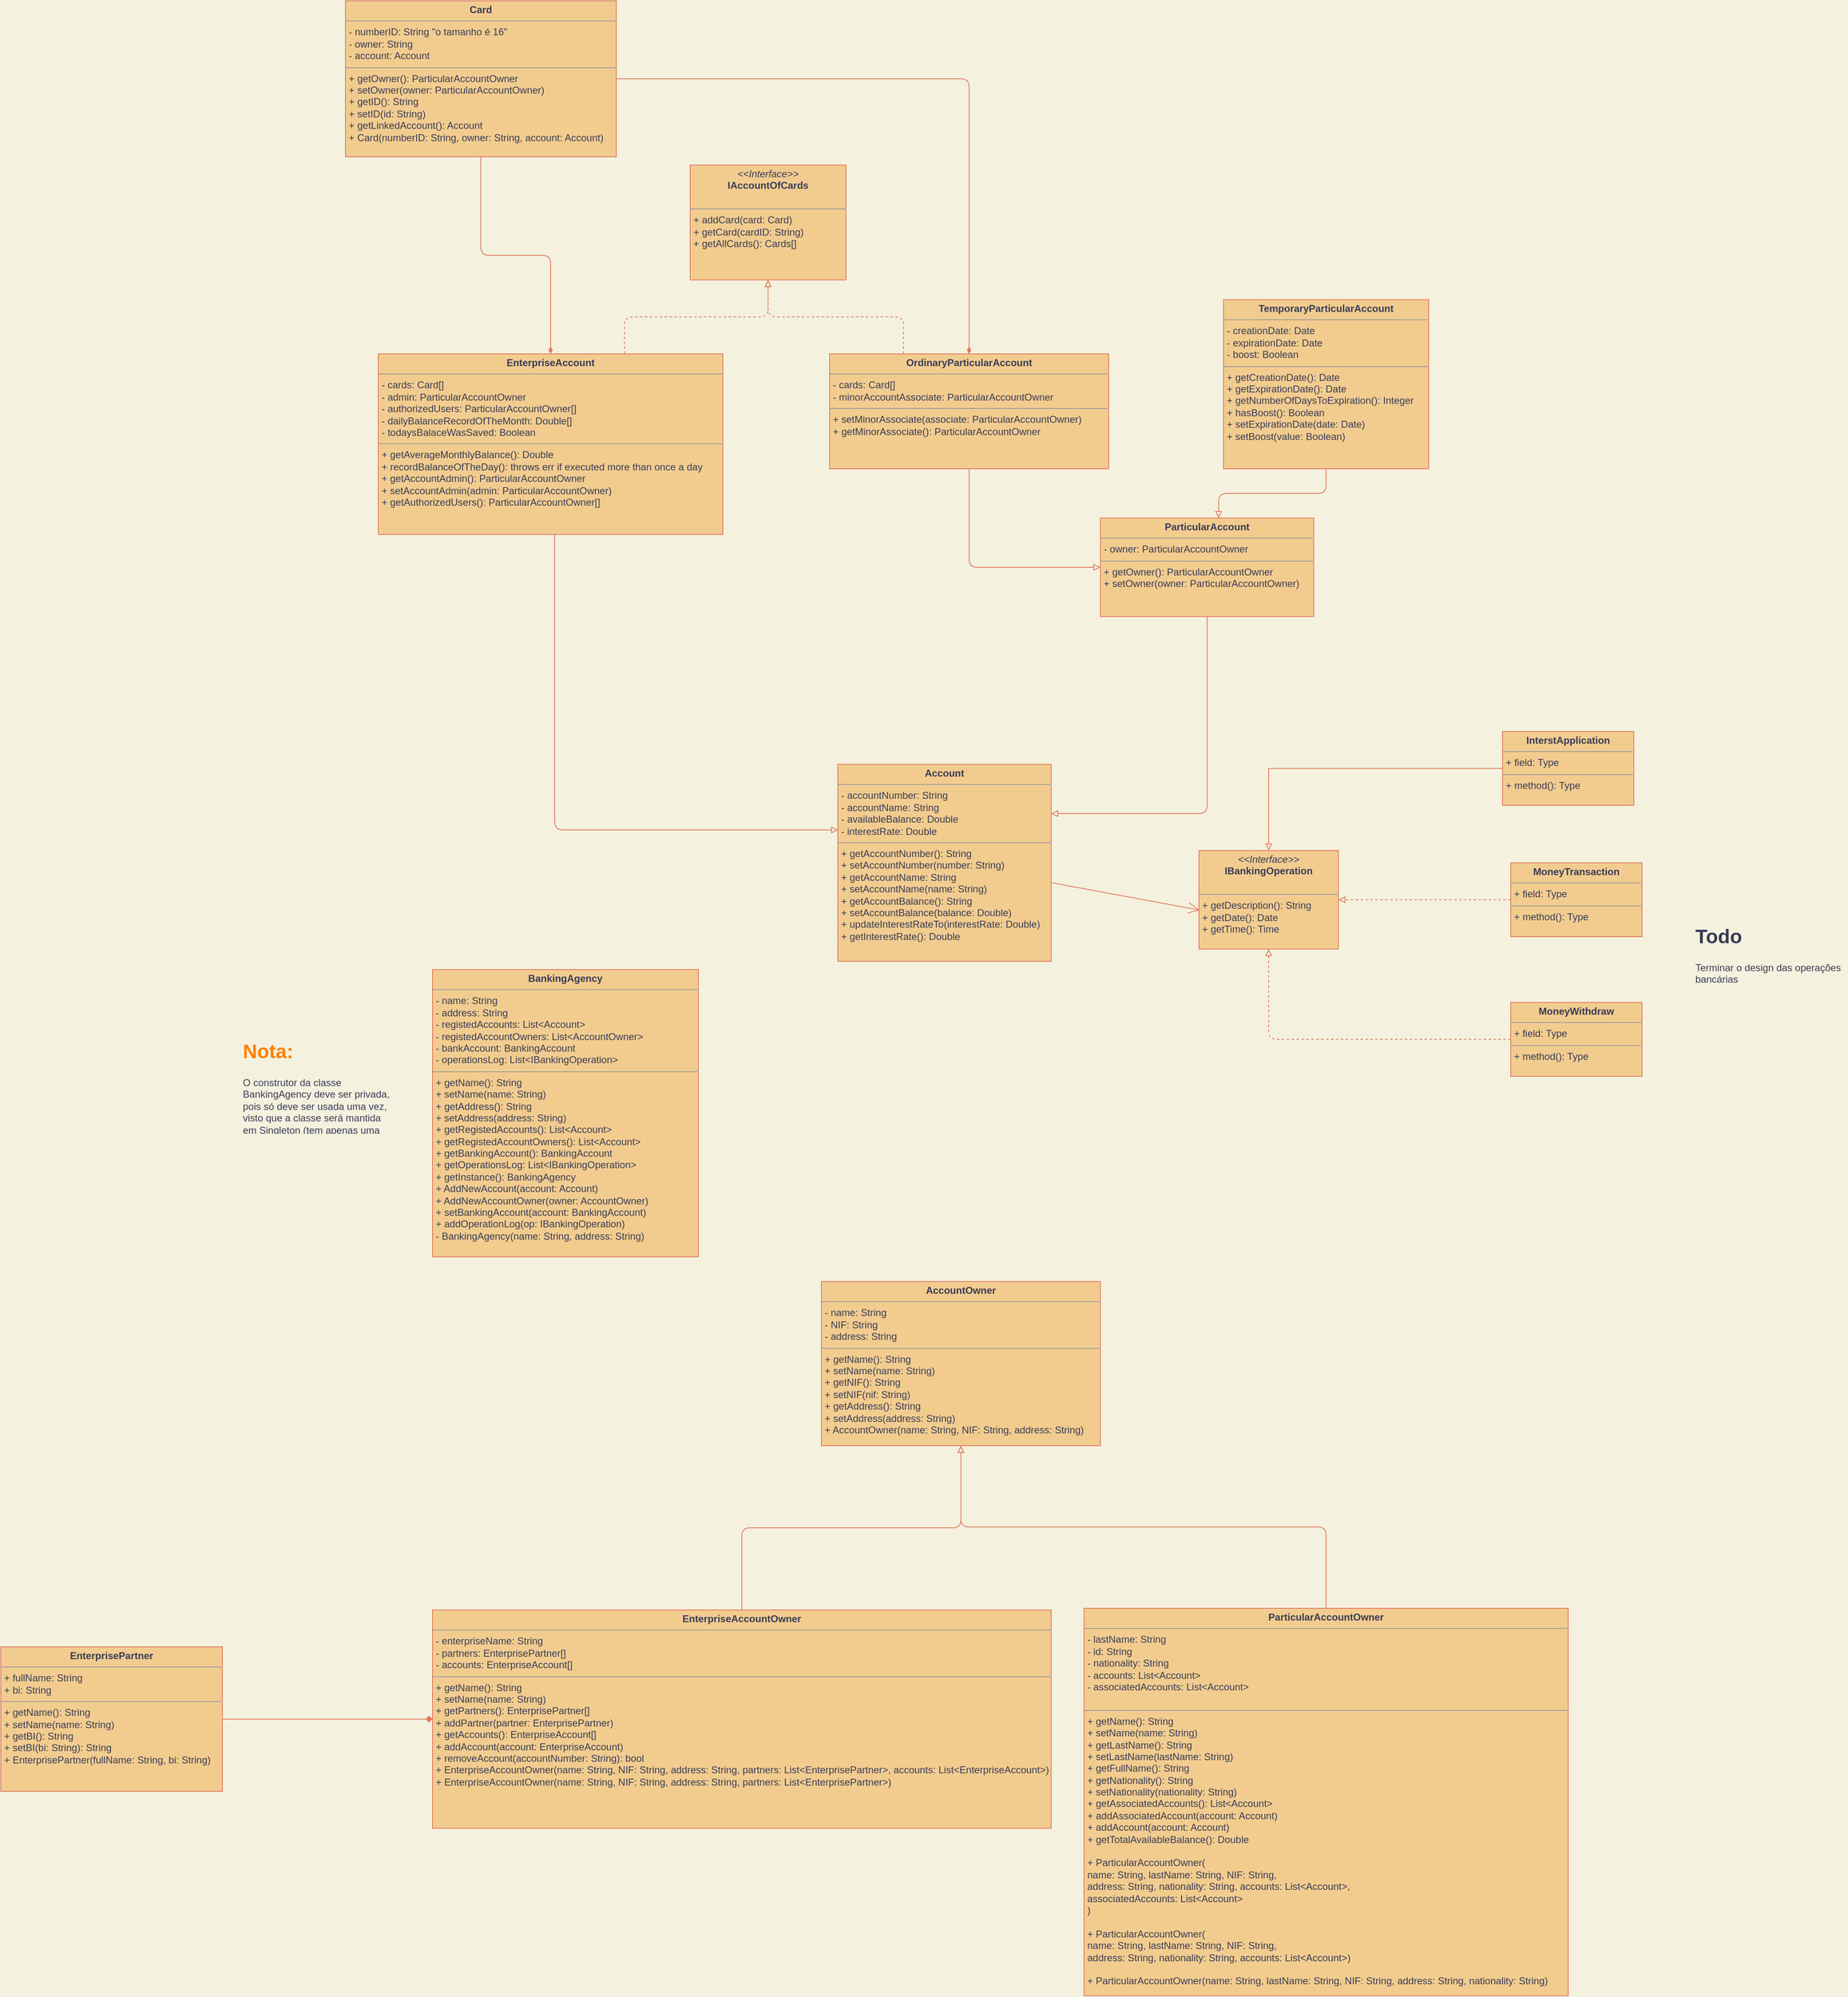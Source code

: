 <mxfile version="19.0.2" type="device" pages="2"><diagram id="ousxWg35AYfjlBtTbZrF" name="Diagrama de Classes"><mxGraphModel dx="5079" dy="4619" grid="1" gridSize="10" guides="1" tooltips="1" connect="1" arrows="1" fold="1" page="1" pageScale="1" pageWidth="1169" pageHeight="827" background="#F4F1DE" math="0" shadow="0"><root><mxCell id="0"/><mxCell id="1" parent="0"/><mxCell id="H2os6TV_ldwRoUmtqTk9-4" value="&lt;p style=&quot;margin:0px;margin-top:4px;text-align:center;&quot;&gt;&lt;i&gt;&amp;lt;&amp;lt;Interface&amp;gt;&amp;gt;&lt;/i&gt;&lt;br&gt;&lt;b&gt;IBankingOperation&lt;/b&gt;&lt;/p&gt;&lt;p style=&quot;margin:0px;margin-left:4px;&quot;&gt;&lt;br&gt;&lt;/p&gt;&lt;hr size=&quot;1&quot;&gt;&lt;p style=&quot;margin:0px;margin-left:4px;&quot;&gt;+ getDescription(): String&lt;/p&gt;&lt;p style=&quot;margin:0px;margin-left:4px;&quot;&gt;+ getDate(): Date&lt;/p&gt;&lt;p style=&quot;margin:0px;margin-left:4px;&quot;&gt;+ getTime(): Time&lt;/p&gt;" style="verticalAlign=top;align=left;overflow=fill;fontSize=12;fontFamily=Helvetica;html=1;rounded=0;sketch=0;fontColor=#393C56;strokeColor=#E07A5F;fillColor=#F2CC8F;" parent="1" vertex="1"><mxGeometry x="350" y="-465" width="170" height="120" as="geometry"/></mxCell><mxCell id="H2os6TV_ldwRoUmtqTk9-5" value="&lt;p style=&quot;margin:0px;margin-top:4px;text-align:center;&quot;&gt;&lt;b&gt;Account&lt;/b&gt;&lt;/p&gt;&lt;hr size=&quot;1&quot;&gt;&lt;p style=&quot;margin:0px;margin-left:4px;&quot;&gt;- accountNumber: String&lt;/p&gt;&lt;p style=&quot;margin:0px;margin-left:4px;&quot;&gt;- accountName: String&lt;/p&gt;&lt;p style=&quot;margin:0px;margin-left:4px;&quot;&gt;- availableBalance: Double&lt;/p&gt;&lt;p style=&quot;margin:0px;margin-left:4px;&quot;&gt;- interestRate: Double&lt;br&gt;&lt;/p&gt;&lt;hr size=&quot;1&quot;&gt;&lt;p style=&quot;margin:0px;margin-left:4px;&quot;&gt;+ getAccountNumber(): String&lt;/p&gt;&lt;p style=&quot;margin:0px;margin-left:4px;&quot;&gt;+ setAccountNumber(number: String)&lt;/p&gt;&lt;p style=&quot;margin:0px;margin-left:4px;&quot;&gt;+ getAccountName: String&lt;/p&gt;&lt;p style=&quot;margin:0px;margin-left:4px;&quot;&gt;+ setAccountName(name: String)&lt;/p&gt;&lt;p style=&quot;margin:0px;margin-left:4px;&quot;&gt;+ getAccountBalance(): String&lt;/p&gt;&lt;p style=&quot;margin:0px;margin-left:4px;&quot;&gt;+ setAccountBalance(balance: Double)&lt;/p&gt;&lt;p style=&quot;margin: 0px 0px 0px 4px;&quot;&gt;+ updateInterestRateTo(interestRate: Double)&lt;/p&gt;&lt;p style=&quot;margin: 0px 0px 0px 4px;&quot;&gt;+ getInterestRate(): Double&lt;/p&gt;" style="verticalAlign=top;align=left;overflow=fill;fontSize=12;fontFamily=Helvetica;html=1;rounded=0;sketch=0;fontColor=#393C56;strokeColor=#E07A5F;fillColor=#F2CC8F;" parent="1" vertex="1"><mxGeometry x="-90" y="-570" width="260" height="240" as="geometry"/></mxCell><mxCell id="-Gj3jbPGeO7V0CyU_rHm-5" style="edgeStyle=orthogonalEdgeStyle;curved=0;rounded=1;sketch=0;orthogonalLoop=1;jettySize=auto;html=1;entryX=1;entryY=0.25;entryDx=0;entryDy=0;fontColor=#393C56;endArrow=block;endFill=0;strokeColor=#E07A5F;fillColor=#F2CC8F;labelBackgroundColor=#F4F1DE;" parent="1" source="H2os6TV_ldwRoUmtqTk9-7" target="H2os6TV_ldwRoUmtqTk9-5" edge="1"><mxGeometry relative="1" as="geometry"><Array as="points"><mxPoint x="360" y="-510"/></Array></mxGeometry></mxCell><mxCell id="H2os6TV_ldwRoUmtqTk9-7" value="&lt;p style=&quot;margin:0px;margin-top:4px;text-align:center;&quot;&gt;&lt;b&gt;ParticularAccount&lt;/b&gt;&lt;/p&gt;&lt;hr size=&quot;1&quot;&gt;&lt;p style=&quot;margin:0px;margin-left:4px;&quot;&gt;- owner: ParticularAccountOwner&lt;/p&gt;&lt;hr size=&quot;1&quot;&gt;&lt;p style=&quot;margin:0px;margin-left:4px;&quot;&gt;+ getOwner(): ParticularAccountOwner&lt;/p&gt;&lt;p style=&quot;margin:0px;margin-left:4px;&quot;&gt;+ setOwner(owner: ParticularAccountOwner)&lt;/p&gt;" style="verticalAlign=top;align=left;overflow=fill;fontSize=12;fontFamily=Helvetica;html=1;rounded=0;sketch=0;fontColor=#393C56;strokeColor=#E07A5F;fillColor=#F2CC8F;" parent="1" vertex="1"><mxGeometry x="230" y="-870" width="260" height="120" as="geometry"/></mxCell><mxCell id="-Gj3jbPGeO7V0CyU_rHm-6" style="edgeStyle=orthogonalEdgeStyle;curved=0;rounded=1;sketch=0;orthogonalLoop=1;jettySize=auto;html=1;entryX=0;entryY=0.5;entryDx=0;entryDy=0;fontColor=#393C56;endArrow=block;endFill=0;strokeColor=#E07A5F;fillColor=#F2CC8F;labelBackgroundColor=#F4F1DE;" parent="1" source="H2os6TV_ldwRoUmtqTk9-10" target="H2os6TV_ldwRoUmtqTk9-7" edge="1"><mxGeometry relative="1" as="geometry"/></mxCell><mxCell id="-Gj3jbPGeO7V0CyU_rHm-12" style="edgeStyle=orthogonalEdgeStyle;curved=0;rounded=1;sketch=0;orthogonalLoop=1;jettySize=auto;html=1;dashed=1;fontColor=#393C56;endArrow=block;endFill=0;strokeColor=#E07A5F;fillColor=#F2CC8F;labelBackgroundColor=#F4F1DE;" parent="1" source="H2os6TV_ldwRoUmtqTk9-10" target="-Gj3jbPGeO7V0CyU_rHm-1" edge="1"><mxGeometry relative="1" as="geometry"><Array as="points"><mxPoint x="-10" y="-1115"/><mxPoint x="-175" y="-1115"/></Array></mxGeometry></mxCell><mxCell id="H2os6TV_ldwRoUmtqTk9-10" value="&lt;p style=&quot;margin:0px;margin-top:4px;text-align:center;&quot;&gt;&lt;b&gt;OrdinaryParticularAccount&lt;/b&gt;&lt;/p&gt;&lt;hr size=&quot;1&quot;&gt;&lt;p style=&quot;margin:0px;margin-left:4px;&quot;&gt;- cards: Card[]&lt;/p&gt;&lt;p style=&quot;margin:0px;margin-left:4px;&quot;&gt;- minorAccountAssociate: ParticularAccountOwner&lt;/p&gt;&lt;hr size=&quot;1&quot;&gt;&lt;p style=&quot;margin:0px;margin-left:4px;&quot;&gt;&lt;span style=&quot;background-color: initial;&quot;&gt;+ setMinorAssociate(associate: ParticularAccountOwner)&lt;/span&gt;&lt;/p&gt;&lt;p style=&quot;margin:0px;margin-left:4px;&quot;&gt;+ getMinorAssociate(): ParticularAccountOwner&lt;/p&gt;" style="verticalAlign=top;align=left;overflow=fill;fontSize=12;fontFamily=Helvetica;html=1;rounded=0;sketch=0;fontColor=#393C56;strokeColor=#E07A5F;fillColor=#F2CC8F;" parent="1" vertex="1"><mxGeometry x="-100" y="-1070" width="340" height="140" as="geometry"/></mxCell><mxCell id="-Gj3jbPGeO7V0CyU_rHm-7" style="edgeStyle=orthogonalEdgeStyle;curved=0;rounded=1;sketch=0;orthogonalLoop=1;jettySize=auto;html=1;entryX=0.554;entryY=0.001;entryDx=0;entryDy=0;entryPerimeter=0;fontColor=#393C56;endArrow=block;endFill=0;strokeColor=#E07A5F;fillColor=#F2CC8F;labelBackgroundColor=#F4F1DE;" parent="1" source="H2os6TV_ldwRoUmtqTk9-11" target="H2os6TV_ldwRoUmtqTk9-7" edge="1"><mxGeometry relative="1" as="geometry"/></mxCell><mxCell id="H2os6TV_ldwRoUmtqTk9-11" value="&lt;p style=&quot;margin:0px;margin-top:4px;text-align:center;&quot;&gt;&lt;b&gt;TemporaryParticularAccount&lt;/b&gt;&lt;/p&gt;&lt;hr size=&quot;1&quot;&gt;&lt;p style=&quot;margin:0px;margin-left:4px;&quot;&gt;- creationDate: Date&lt;/p&gt;&lt;p style=&quot;margin:0px;margin-left:4px;&quot;&gt;- expirationDate: Date&lt;/p&gt;&lt;p style=&quot;margin:0px;margin-left:4px;&quot;&gt;- boost: Boolean&lt;/p&gt;&lt;hr size=&quot;1&quot;&gt;&lt;p style=&quot;margin:0px;margin-left:4px;&quot;&gt;+ getCreationDate(): Date&lt;/p&gt;&lt;p style=&quot;margin:0px;margin-left:4px;&quot;&gt;+ getExpirationDate(): Date&lt;/p&gt;&lt;p style=&quot;margin:0px;margin-left:4px;&quot;&gt;+ getNumberOfDaysToExpiration(): Integer&lt;/p&gt;&lt;p style=&quot;margin:0px;margin-left:4px;&quot;&gt;+ hasBoost(): Boolean&lt;/p&gt;&lt;p style=&quot;margin:0px;margin-left:4px;&quot;&gt;+ setExpirationDate(date: Date)&lt;/p&gt;&lt;p style=&quot;margin:0px;margin-left:4px;&quot;&gt;+ setBoost(value: Boolean)&lt;/p&gt;" style="verticalAlign=top;align=left;overflow=fill;fontSize=12;fontFamily=Helvetica;html=1;rounded=0;sketch=0;fontColor=#393C56;strokeColor=#E07A5F;fillColor=#F2CC8F;" parent="1" vertex="1"><mxGeometry x="380" y="-1136" width="250" height="206" as="geometry"/></mxCell><mxCell id="-Gj3jbPGeO7V0CyU_rHm-4" style="edgeStyle=orthogonalEdgeStyle;curved=0;rounded=1;sketch=0;orthogonalLoop=1;jettySize=auto;html=1;entryX=0.002;entryY=0.333;entryDx=0;entryDy=0;entryPerimeter=0;fontColor=#393C56;endArrow=block;endFill=0;strokeColor=#E07A5F;fillColor=#F2CC8F;labelBackgroundColor=#F4F1DE;" parent="1" source="H2os6TV_ldwRoUmtqTk9-13" target="H2os6TV_ldwRoUmtqTk9-5" edge="1"><mxGeometry relative="1" as="geometry"><Array as="points"><mxPoint x="-435" y="-490"/></Array></mxGeometry></mxCell><mxCell id="-Gj3jbPGeO7V0CyU_rHm-11" style="edgeStyle=orthogonalEdgeStyle;curved=0;rounded=1;sketch=0;orthogonalLoop=1;jettySize=auto;html=1;fontColor=#393C56;endArrow=block;endFill=0;strokeColor=#E07A5F;fillColor=#F2CC8F;dashed=1;labelBackgroundColor=#F4F1DE;" parent="1" source="H2os6TV_ldwRoUmtqTk9-13" target="-Gj3jbPGeO7V0CyU_rHm-1" edge="1"><mxGeometry relative="1" as="geometry"><Array as="points"><mxPoint x="-350" y="-1115"/><mxPoint x="-175" y="-1115"/></Array></mxGeometry></mxCell><mxCell id="H2os6TV_ldwRoUmtqTk9-13" value="&lt;p style=&quot;margin:0px;margin-top:4px;text-align:center;&quot;&gt;&lt;b&gt;EnterpriseAccount&lt;/b&gt;&lt;/p&gt;&lt;hr size=&quot;1&quot;&gt;&lt;p style=&quot;margin:0px;margin-left:4px;&quot;&gt;- cards: Card[]&lt;/p&gt;&lt;p style=&quot;margin:0px;margin-left:4px;&quot;&gt;- admin: ParticularAccountOwner&lt;/p&gt;&lt;p style=&quot;margin:0px;margin-left:4px;&quot;&gt;&lt;span style=&quot;background-color: initial;&quot;&gt;- authorizedUsers: ParticularAccountOwner[]&lt;/span&gt;&lt;br&gt;&lt;/p&gt;&lt;p style=&quot;margin:0px;margin-left:4px;&quot;&gt;- dailyBalanceRecordOfTheMonth: Double[]&lt;/p&gt;&lt;p style=&quot;margin:0px;margin-left:4px;&quot;&gt;- todaysBalaceWasSaved: Boolean&lt;/p&gt;&lt;hr size=&quot;1&quot;&gt;&lt;p style=&quot;margin:0px;margin-left:4px;&quot;&gt;+ getAverageMonthlyBalance(): Double&lt;/p&gt;&lt;p style=&quot;margin:0px;margin-left:4px;&quot;&gt;+ recordBalanceOfTheDay(): throws err if executed more than once a day&lt;/p&gt;&lt;p style=&quot;margin:0px;margin-left:4px;&quot;&gt;&lt;span style=&quot;background-color: initial;&quot;&gt;+ getAccountAdmin(): ParticularAccountOwner&lt;/span&gt;&lt;br&gt;&lt;/p&gt;&lt;p style=&quot;margin:0px;margin-left:4px;&quot;&gt;+ setAccountAdmin(admin: ParticularAccountOwner)&lt;/p&gt;&lt;p style=&quot;margin:0px;margin-left:4px;&quot;&gt;+ getAuthorizedUsers(): ParticularAccountOwner[]&lt;/p&gt;" style="verticalAlign=top;align=left;overflow=fill;fontSize=12;fontFamily=Helvetica;html=1;rounded=0;sketch=0;fontColor=#393C56;strokeColor=#E07A5F;fillColor=#F2CC8F;" parent="1" vertex="1"><mxGeometry x="-650" y="-1070" width="420" height="220" as="geometry"/></mxCell><mxCell id="-Gj3jbPGeO7V0CyU_rHm-1" value="&lt;p style=&quot;margin:0px;margin-top:4px;text-align:center;&quot;&gt;&lt;i&gt;&amp;lt;&amp;lt;Interface&amp;gt;&amp;gt;&lt;/i&gt;&lt;br&gt;&lt;b&gt;IAccountOfCards&lt;/b&gt;&lt;/p&gt;&lt;p style=&quot;margin:0px;margin-left:4px;&quot;&gt;&lt;br&gt;&lt;/p&gt;&lt;hr size=&quot;1&quot;&gt;&lt;p style=&quot;margin:0px;margin-left:4px;&quot;&gt;+ addCard(card: Card)&lt;/p&gt;&lt;p style=&quot;margin:0px;margin-left:4px;&quot;&gt;+ getCard(cardID: String)&lt;/p&gt;&lt;p style=&quot;margin:0px;margin-left:4px;&quot;&gt;+ getAllCards(): Cards[]&lt;/p&gt;" style="verticalAlign=top;align=left;overflow=fill;fontSize=12;fontFamily=Helvetica;html=1;rounded=0;sketch=0;fontColor=#393C56;strokeColor=#E07A5F;fillColor=#F2CC8F;" parent="1" vertex="1"><mxGeometry x="-270" y="-1300" width="190" height="140" as="geometry"/></mxCell><mxCell id="-Gj3jbPGeO7V0CyU_rHm-9" style="edgeStyle=orthogonalEdgeStyle;curved=0;rounded=1;sketch=0;orthogonalLoop=1;jettySize=auto;html=1;fontColor=#393C56;endArrow=diamondThin;endFill=1;strokeColor=#E07A5F;fillColor=#F2CC8F;labelBackgroundColor=#F4F1DE;" parent="1" source="-Gj3jbPGeO7V0CyU_rHm-2" target="H2os6TV_ldwRoUmtqTk9-13" edge="1"><mxGeometry relative="1" as="geometry"/></mxCell><mxCell id="-Gj3jbPGeO7V0CyU_rHm-10" style="edgeStyle=orthogonalEdgeStyle;curved=0;rounded=1;sketch=0;orthogonalLoop=1;jettySize=auto;html=1;entryX=0.5;entryY=0;entryDx=0;entryDy=0;fontColor=#393C56;endArrow=diamondThin;endFill=1;strokeColor=#E07A5F;fillColor=#F2CC8F;labelBackgroundColor=#F4F1DE;" parent="1" source="-Gj3jbPGeO7V0CyU_rHm-2" target="H2os6TV_ldwRoUmtqTk9-10" edge="1"><mxGeometry relative="1" as="geometry"/></mxCell><mxCell id="-Gj3jbPGeO7V0CyU_rHm-2" value="&lt;p style=&quot;margin:0px;margin-top:4px;text-align:center;&quot;&gt;&lt;b&gt;Card&lt;/b&gt;&lt;/p&gt;&lt;hr size=&quot;1&quot;&gt;&lt;p style=&quot;margin:0px;margin-left:4px;&quot;&gt;- numberID: String &quot;o tamanho é 16&quot;&lt;/p&gt;&lt;p style=&quot;margin:0px;margin-left:4px;&quot;&gt;- owner: String&lt;/p&gt;&lt;p style=&quot;margin:0px;margin-left:4px;&quot;&gt;- account: Account&lt;/p&gt;&lt;hr size=&quot;1&quot;&gt;&lt;p style=&quot;margin:0px;margin-left:4px;&quot;&gt;+ getOwner(): ParticularAccountOwner&lt;/p&gt;&lt;p style=&quot;margin:0px;margin-left:4px;&quot;&gt;+ setOwner(owner: ParticularAccountOwner)&lt;/p&gt;&lt;p style=&quot;margin:0px;margin-left:4px;&quot;&gt;+ getID(): String&lt;/p&gt;&lt;p style=&quot;margin:0px;margin-left:4px;&quot;&gt;+ setID(id: String)&lt;/p&gt;&lt;p style=&quot;margin:0px;margin-left:4px;&quot;&gt;+ getLinkedAccount(): Account&lt;/p&gt;&lt;p style=&quot;margin:0px;margin-left:4px;&quot;&gt;+ Card(numberID: String, owner: String, account: Account)&lt;/p&gt;" style="verticalAlign=top;align=left;overflow=fill;fontSize=12;fontFamily=Helvetica;html=1;rounded=0;sketch=0;fontColor=#393C56;strokeColor=#E07A5F;fillColor=#F2CC8F;" parent="1" vertex="1"><mxGeometry x="-690" y="-1500" width="330" height="190" as="geometry"/></mxCell><mxCell id="-Gj3jbPGeO7V0CyU_rHm-8" value="" style="endArrow=open;endFill=1;endSize=12;html=1;rounded=1;sketch=0;fontColor=#393C56;strokeColor=#E07A5F;fillColor=#F2CC8F;curved=0;entryX=0.006;entryY=0.605;entryDx=0;entryDy=0;entryPerimeter=0;labelBackgroundColor=#F4F1DE;" parent="1" source="H2os6TV_ldwRoUmtqTk9-5" target="H2os6TV_ldwRoUmtqTk9-4" edge="1"><mxGeometry width="160" relative="1" as="geometry"><mxPoint x="-140" y="-550" as="sourcePoint"/><mxPoint x="20" y="-550" as="targetPoint"/></mxGeometry></mxCell><mxCell id="-Gj3jbPGeO7V0CyU_rHm-13" value="&lt;p style=&quot;margin:0px;margin-top:4px;text-align:center;&quot;&gt;&lt;b&gt;AccountOwner&lt;/b&gt;&lt;/p&gt;&lt;hr size=&quot;1&quot;&gt;&lt;p style=&quot;margin:0px;margin-left:4px;&quot;&gt;- name: String&lt;/p&gt;&lt;p style=&quot;margin:0px;margin-left:4px;&quot;&gt;- NIF: String&lt;/p&gt;&lt;p style=&quot;margin:0px;margin-left:4px;&quot;&gt;- address: String&lt;/p&gt;&lt;hr size=&quot;1&quot;&gt;&lt;p style=&quot;margin:0px;margin-left:4px;&quot;&gt;+ getName(): String&lt;/p&gt;&lt;p style=&quot;margin:0px;margin-left:4px;&quot;&gt;+ setName(name: String)&lt;/p&gt;&lt;p style=&quot;margin:0px;margin-left:4px;&quot;&gt;+ getNIF(): String&lt;/p&gt;&lt;p style=&quot;margin:0px;margin-left:4px;&quot;&gt;+ setNIF(nif: String)&lt;/p&gt;&lt;p style=&quot;margin:0px;margin-left:4px;&quot;&gt;+ getAddress(): String&lt;/p&gt;&lt;p style=&quot;margin:0px;margin-left:4px;&quot;&gt;+ setAddress(address: String)&lt;/p&gt;&lt;p style=&quot;margin:0px;margin-left:4px;&quot;&gt;+ AccountOwner(name: String, NIF: String, address: String)&lt;/p&gt;" style="verticalAlign=top;align=left;overflow=fill;fontSize=12;fontFamily=Helvetica;html=1;rounded=0;sketch=0;fontColor=#393C56;strokeColor=#E07A5F;fillColor=#F2CC8F;" parent="1" vertex="1"><mxGeometry x="-110" y="60" width="340" height="200" as="geometry"/></mxCell><mxCell id="-Gj3jbPGeO7V0CyU_rHm-21" style="edgeStyle=orthogonalEdgeStyle;curved=0;rounded=1;sketch=0;orthogonalLoop=1;jettySize=auto;html=1;fontColor=#393C56;endArrow=block;endFill=0;strokeColor=#E07A5F;fillColor=#F2CC8F;labelBackgroundColor=#F4F1DE;" parent="1" source="-Gj3jbPGeO7V0CyU_rHm-16" target="-Gj3jbPGeO7V0CyU_rHm-13" edge="1"><mxGeometry relative="1" as="geometry"/></mxCell><mxCell id="-Gj3jbPGeO7V0CyU_rHm-16" value="&lt;p style=&quot;margin:0px;margin-top:4px;text-align:center;&quot;&gt;&lt;b&gt;ParticularAccountOwner&lt;/b&gt;&lt;/p&gt;&lt;hr size=&quot;1&quot;&gt;&lt;p style=&quot;margin:0px;margin-left:4px;&quot;&gt;&lt;span style=&quot;background-color: initial;&quot;&gt;- lastName: String&lt;/span&gt;&lt;/p&gt;&lt;p style=&quot;margin:0px;margin-left:4px;&quot;&gt;- id: String&lt;/p&gt;&lt;p style=&quot;margin:0px;margin-left:4px;&quot;&gt;- nationality: String&lt;/p&gt;&lt;p style=&quot;margin:0px;margin-left:4px;&quot;&gt;- accounts: List&amp;lt;Account&amp;gt;&lt;/p&gt;&lt;p style=&quot;margin:0px;margin-left:4px;&quot;&gt;&lt;span style=&quot;background-color: initial;&quot;&gt;- associatedAccounts: List&amp;lt;Account&amp;gt;&lt;/span&gt;&lt;/p&gt;&lt;br&gt;&lt;hr size=&quot;1&quot;&gt;&lt;p style=&quot;margin:0px;margin-left:4px;&quot;&gt;+ getName(): String&lt;/p&gt;&lt;p style=&quot;margin:0px;margin-left:4px;&quot;&gt;+ setName(name: String)&lt;/p&gt;&lt;p style=&quot;margin:0px;margin-left:4px;&quot;&gt;+ getLastName(): String&lt;/p&gt;&lt;p style=&quot;margin:0px;margin-left:4px;&quot;&gt;+ setLastName(lastName: String)&lt;/p&gt;&lt;p style=&quot;margin:0px;margin-left:4px;&quot;&gt;+ getFullName(): String&lt;/p&gt;&lt;p style=&quot;margin:0px;margin-left:4px;&quot;&gt;+ getNationality(): String&lt;/p&gt;&lt;p style=&quot;margin:0px;margin-left:4px;&quot;&gt;+ setNationality(nationality: String)&lt;/p&gt;&lt;p style=&quot;margin:0px;margin-left:4px;&quot;&gt;+ getAssociatedAccounts(): List&amp;lt;Account&amp;gt;&lt;/p&gt;&lt;p style=&quot;margin:0px;margin-left:4px;&quot;&gt;+ addAssociatedAccount(account: Account)&lt;/p&gt;&lt;p style=&quot;margin:0px;margin-left:4px;&quot;&gt;+ addAccount(account: Account)&lt;/p&gt;&lt;p style=&quot;margin:0px;margin-left:4px;&quot;&gt;+ getTotalAvailableBalance(): Double&lt;/p&gt;&lt;p style=&quot;margin:0px;margin-left:4px;&quot;&gt;&lt;br&gt;&lt;/p&gt;&lt;p style=&quot;margin:0px;margin-left:4px;&quot;&gt;+ ParticularAccountOwner(&lt;/p&gt;&lt;p style=&quot;margin:0px;margin-left:4px;&quot;&gt;&lt;span style=&quot;&quot;&gt;&#9;&lt;/span&gt;name: String, lastName: String, NIF: String,&lt;/p&gt;&lt;p style=&quot;margin:0px;margin-left:4px;&quot;&gt;&lt;span style=&quot;&quot;&gt;&#9;&lt;/span&gt;address: String, nationality: String, accounts: List&amp;lt;Account&amp;gt;,&lt;/p&gt;&lt;p style=&quot;margin:0px;margin-left:4px;&quot;&gt;&lt;span style=&quot;&quot;&gt;&#9;&lt;/span&gt;associatedAccounts: List&amp;lt;Account&amp;gt;&lt;/p&gt;&lt;p style=&quot;margin:0px;margin-left:4px;&quot;&gt;)&lt;/p&gt;&lt;p style=&quot;margin:0px;margin-left:4px;&quot;&gt;&lt;br&gt;&lt;/p&gt;&lt;p style=&quot;margin:0px;margin-left:4px;&quot;&gt;+ ParticularAccountOwner(&lt;/p&gt;&lt;p style=&quot;margin:0px;margin-left:4px;&quot;&gt;&lt;span style=&quot;&quot;&gt;&#9;&lt;/span&gt;name: String, lastName: String, NIF: String,&amp;nbsp;&lt;/p&gt;&lt;p style=&quot;margin:0px;margin-left:4px;&quot;&gt;&lt;span style=&quot;&quot;&gt;&#9;&lt;/span&gt;address: String, nationality: String, accounts: List&amp;lt;Account&amp;gt;)&lt;/p&gt;&lt;p style=&quot;margin:0px;margin-left:4px;&quot;&gt;&lt;br&gt;&lt;/p&gt;&lt;p style=&quot;margin:0px;margin-left:4px;&quot;&gt;+ ParticularAccountOwner(&lt;span style=&quot;background-color: initial;&quot;&gt;name: String, lastName: String, NIF: String,&amp;nbsp;&lt;/span&gt;&lt;span style=&quot;background-color: initial;&quot;&gt;address: String, nationality: String)&lt;/span&gt;&lt;/p&gt;" style="verticalAlign=top;align=left;overflow=fill;fontSize=12;fontFamily=Helvetica;html=1;rounded=0;sketch=0;fontColor=#393C56;strokeColor=#E07A5F;fillColor=#F2CC8F;" parent="1" vertex="1"><mxGeometry x="210" y="458" width="590" height="472" as="geometry"/></mxCell><mxCell id="-Gj3jbPGeO7V0CyU_rHm-20" style="edgeStyle=orthogonalEdgeStyle;curved=0;rounded=1;sketch=0;orthogonalLoop=1;jettySize=auto;html=1;fontColor=#393C56;endArrow=block;endFill=0;strokeColor=#E07A5F;fillColor=#F2CC8F;labelBackgroundColor=#F4F1DE;" parent="1" source="-Gj3jbPGeO7V0CyU_rHm-17" target="-Gj3jbPGeO7V0CyU_rHm-13" edge="1"><mxGeometry relative="1" as="geometry"/></mxCell><mxCell id="-Gj3jbPGeO7V0CyU_rHm-17" value="&lt;p style=&quot;margin:0px;margin-top:4px;text-align:center;&quot;&gt;&lt;b&gt;EnterpriseAccountOwner&lt;/b&gt;&lt;/p&gt;&lt;hr size=&quot;1&quot;&gt;&lt;p style=&quot;margin:0px;margin-left:4px;&quot;&gt;- enterpriseName: String&lt;/p&gt;&lt;p style=&quot;margin:0px;margin-left:4px;&quot;&gt;- partners: EnterprisePartner[]&lt;/p&gt;&lt;p style=&quot;margin:0px;margin-left:4px;&quot;&gt;- accounts: EnterpriseAccount[]&lt;/p&gt;&lt;hr size=&quot;1&quot;&gt;&lt;p style=&quot;margin:0px;margin-left:4px;&quot;&gt;+ getName(): String&lt;/p&gt;&lt;p style=&quot;margin:0px;margin-left:4px;&quot;&gt;+ setName(name: String)&lt;/p&gt;&lt;p style=&quot;margin:0px;margin-left:4px;&quot;&gt;+ getPartners(): EnterprisePartner[]&lt;/p&gt;&lt;p style=&quot;margin:0px;margin-left:4px;&quot;&gt;+ addPartner(partner: EnterprisePartner)&lt;/p&gt;&lt;p style=&quot;margin:0px;margin-left:4px;&quot;&gt;+ getAccounts(): EnterpriseAccount[]&lt;/p&gt;&lt;p style=&quot;margin:0px;margin-left:4px;&quot;&gt;+ addAccount(account: EnterpriseAccount)&lt;/p&gt;&lt;p style=&quot;margin:0px;margin-left:4px;&quot;&gt;+ removeAccount(accountNumber: String): bool&lt;/p&gt;&lt;p style=&quot;margin:0px;margin-left:4px;&quot;&gt;+ EnterpriseAccountOwner(name: String, NIF: String, address: String, partners: List&amp;lt;EnterprisePartner&amp;gt;, accounts: List&amp;lt;EnterpriseAccount&amp;gt;)&lt;/p&gt;&lt;p style=&quot;margin:0px;margin-left:4px;&quot;&gt;+ EnterpriseAccountOwner(name: String, NIF: String, address: String, partners: List&amp;lt;EnterprisePartner&amp;gt;)&lt;/p&gt;" style="verticalAlign=top;align=left;overflow=fill;fontSize=12;fontFamily=Helvetica;html=1;rounded=0;sketch=0;fontColor=#393C56;strokeColor=#E07A5F;fillColor=#F2CC8F;" parent="1" vertex="1"><mxGeometry x="-584" y="460" width="754" height="266" as="geometry"/></mxCell><mxCell id="-Gj3jbPGeO7V0CyU_rHm-23" style="edgeStyle=orthogonalEdgeStyle;curved=0;rounded=1;sketch=0;orthogonalLoop=1;jettySize=auto;html=1;fontColor=#393C56;endArrow=diamond;endFill=1;strokeColor=#E07A5F;fillColor=#F2CC8F;labelBackgroundColor=#F4F1DE;" parent="1" source="-Gj3jbPGeO7V0CyU_rHm-18" target="-Gj3jbPGeO7V0CyU_rHm-17" edge="1"><mxGeometry relative="1" as="geometry"/></mxCell><mxCell id="-Gj3jbPGeO7V0CyU_rHm-18" value="&lt;p style=&quot;margin:0px;margin-top:4px;text-align:center;&quot;&gt;&lt;b&gt;EnterprisePartner&lt;/b&gt;&lt;/p&gt;&lt;hr size=&quot;1&quot;&gt;&lt;p style=&quot;margin:0px;margin-left:4px;&quot;&gt;+ fullName: String&lt;/p&gt;&lt;p style=&quot;margin:0px;margin-left:4px;&quot;&gt;+ bi: String&lt;br&gt;&lt;/p&gt;&lt;hr size=&quot;1&quot;&gt;&lt;p style=&quot;margin:0px;margin-left:4px;&quot;&gt;+ getName(): String&lt;/p&gt;&lt;p style=&quot;margin:0px;margin-left:4px;&quot;&gt;+ setName(name: String)&lt;/p&gt;&lt;p style=&quot;margin:0px;margin-left:4px;&quot;&gt;+ getBI(): String&lt;/p&gt;&lt;p style=&quot;margin:0px;margin-left:4px;&quot;&gt;+ setBI(bi: String): String&lt;/p&gt;&lt;p style=&quot;margin:0px;margin-left:4px;&quot;&gt;+ EnterprisePartner(fullName: String, bi: String)&lt;/p&gt;&lt;p style=&quot;margin:0px;margin-left:4px;&quot;&gt;&lt;br&gt;&lt;/p&gt;" style="verticalAlign=top;align=left;overflow=fill;fontSize=12;fontFamily=Helvetica;html=1;rounded=0;sketch=0;fontColor=#393C56;strokeColor=#E07A5F;fillColor=#F2CC8F;" parent="1" vertex="1"><mxGeometry x="-1110" y="505" width="270" height="176" as="geometry"/></mxCell><mxCell id="j645YOY_DeDUUwWAoGwS-2" style="edgeStyle=orthogonalEdgeStyle;rounded=0;orthogonalLoop=1;jettySize=auto;html=1;fontColor=#393C56;endArrow=block;endFill=0;fillColor=#F2CC8F;strokeColor=#E07A5F;labelBackgroundColor=#F4F1DE;" edge="1" parent="1" source="-Gj3jbPGeO7V0CyU_rHm-24" target="H2os6TV_ldwRoUmtqTk9-4"><mxGeometry relative="1" as="geometry"><Array as="points"><mxPoint x="435" y="-565"/></Array></mxGeometry></mxCell><mxCell id="-Gj3jbPGeO7V0CyU_rHm-24" value="&lt;p style=&quot;margin:0px;margin-top:4px;text-align:center;&quot;&gt;&lt;b&gt;InterstApplication&lt;/b&gt;&lt;/p&gt;&lt;hr size=&quot;1&quot;&gt;&lt;p style=&quot;margin:0px;margin-left:4px;&quot;&gt;+ field: Type&lt;/p&gt;&lt;hr size=&quot;1&quot;&gt;&lt;p style=&quot;margin:0px;margin-left:4px;&quot;&gt;+ method(): Type&lt;/p&gt;" style="verticalAlign=top;align=left;overflow=fill;fontSize=12;fontFamily=Helvetica;html=1;rounded=0;sketch=0;fontColor=#393C56;strokeColor=#E07A5F;fillColor=#F2CC8F;" parent="1" vertex="1"><mxGeometry x="720" y="-610" width="160" height="90" as="geometry"/></mxCell><mxCell id="j645YOY_DeDUUwWAoGwS-4" style="edgeStyle=orthogonalEdgeStyle;curved=0;rounded=1;sketch=0;orthogonalLoop=1;jettySize=auto;html=1;fontColor=#393C56;strokeColor=#E07A5F;fillColor=#F2CC8F;dashed=1;endArrow=block;endFill=0;" edge="1" parent="1" source="BHWuH3ZY-TkVMsLBX1ob-1" target="H2os6TV_ldwRoUmtqTk9-4"><mxGeometry relative="1" as="geometry"/></mxCell><mxCell id="BHWuH3ZY-TkVMsLBX1ob-1" value="&lt;p style=&quot;margin:0px;margin-top:4px;text-align:center;&quot;&gt;&lt;b&gt;MoneyTransaction&lt;/b&gt;&lt;/p&gt;&lt;hr size=&quot;1&quot;&gt;&lt;p style=&quot;margin:0px;margin-left:4px;&quot;&gt;+ field: Type&lt;/p&gt;&lt;hr size=&quot;1&quot;&gt;&lt;p style=&quot;margin:0px;margin-left:4px;&quot;&gt;+ method(): Type&lt;/p&gt;" style="verticalAlign=top;align=left;overflow=fill;fontSize=12;fontFamily=Helvetica;html=1;rounded=0;sketch=0;fontColor=#393C56;strokeColor=#E07A5F;fillColor=#F2CC8F;" parent="1" vertex="1"><mxGeometry x="730" y="-450" width="160" height="90" as="geometry"/></mxCell><mxCell id="j645YOY_DeDUUwWAoGwS-5" style="edgeStyle=orthogonalEdgeStyle;curved=0;rounded=1;sketch=0;orthogonalLoop=1;jettySize=auto;html=1;dashed=1;fontColor=#393C56;endArrow=block;endFill=0;strokeColor=#E07A5F;fillColor=#F2CC8F;" edge="1" parent="1" source="BHWuH3ZY-TkVMsLBX1ob-2" target="H2os6TV_ldwRoUmtqTk9-4"><mxGeometry relative="1" as="geometry"/></mxCell><mxCell id="BHWuH3ZY-TkVMsLBX1ob-2" value="&lt;p style=&quot;margin:0px;margin-top:4px;text-align:center;&quot;&gt;&lt;b&gt;MoneyWithdraw&lt;/b&gt;&lt;/p&gt;&lt;hr size=&quot;1&quot;&gt;&lt;p style=&quot;margin:0px;margin-left:4px;&quot;&gt;+ field: Type&lt;/p&gt;&lt;hr size=&quot;1&quot;&gt;&lt;p style=&quot;margin:0px;margin-left:4px;&quot;&gt;+ method(): Type&lt;/p&gt;" style="verticalAlign=top;align=left;overflow=fill;fontSize=12;fontFamily=Helvetica;html=1;rounded=0;sketch=0;fontColor=#393C56;strokeColor=#E07A5F;fillColor=#F2CC8F;" parent="1" vertex="1"><mxGeometry x="730" y="-280" width="160" height="90" as="geometry"/></mxCell><mxCell id="BHWuH3ZY-TkVMsLBX1ob-3" value="&lt;h1&gt;Todo&lt;/h1&gt;&lt;p&gt;Terminar o design das operações bancárias&lt;/p&gt;" style="text;html=1;strokeColor=none;fillColor=none;spacing=5;spacingTop=-20;whiteSpace=wrap;overflow=hidden;rounded=0;sketch=0;fontColor=#393C56;" parent="1" vertex="1"><mxGeometry x="950" y="-380" width="190" height="120" as="geometry"/></mxCell><mxCell id="BHWuH3ZY-TkVMsLBX1ob-4" value="&lt;p style=&quot;margin:0px;margin-top:4px;text-align:center;&quot;&gt;&lt;b&gt;BankingAgency&lt;/b&gt;&lt;/p&gt;&lt;hr size=&quot;1&quot;&gt;&lt;p style=&quot;margin:0px;margin-left:4px;&quot;&gt;- name: String&lt;/p&gt;&lt;p style=&quot;margin:0px;margin-left:4px;&quot;&gt;- address: String&lt;/p&gt;&lt;p style=&quot;margin:0px;margin-left:4px;&quot;&gt;- registedAccounts: List&amp;lt;Account&amp;gt;&lt;/p&gt;&lt;p style=&quot;margin:0px;margin-left:4px;&quot;&gt;- registedAccountOwners: List&amp;lt;AccountOwner&amp;gt;&lt;/p&gt;&lt;p style=&quot;margin:0px;margin-left:4px;&quot;&gt;- bankAccount: BankingAccount&lt;/p&gt;&lt;p style=&quot;margin:0px;margin-left:4px;&quot;&gt;- operationsLog: List&amp;lt;IBankingOperation&amp;gt;&lt;/p&gt;&lt;hr size=&quot;1&quot;&gt;&lt;p style=&quot;margin:0px;margin-left:4px;&quot;&gt;+ getName(): String&lt;/p&gt;&lt;p style=&quot;margin:0px;margin-left:4px;&quot;&gt;+ setName(name: String)&lt;/p&gt;&lt;p style=&quot;margin:0px;margin-left:4px;&quot;&gt;+ getAddress(): String&lt;/p&gt;&lt;p style=&quot;margin:0px;margin-left:4px;&quot;&gt;+ setAddress(address: String)&lt;/p&gt;&lt;p style=&quot;margin:0px;margin-left:4px;&quot;&gt;+ getRegistedAccounts(): List&amp;lt;Account&amp;gt;&lt;/p&gt;&lt;p style=&quot;margin:0px;margin-left:4px;&quot;&gt;+ getRegistedAccountOwners(): List&amp;lt;Account&amp;gt;&lt;/p&gt;&lt;p style=&quot;margin:0px;margin-left:4px;&quot;&gt;+ getBankingAccount(): BankingAccount&lt;/p&gt;&lt;p style=&quot;margin:0px;margin-left:4px;&quot;&gt;+ getOperationsLog: List&amp;lt;IBankingOperation&amp;gt;&lt;/p&gt;&lt;p style=&quot;margin:0px;margin-left:4px;&quot;&gt;+ getInstance(): BankingAgency&lt;/p&gt;&lt;p style=&quot;margin:0px;margin-left:4px;&quot;&gt;+ AddNewAccount(account: Account)&lt;/p&gt;&lt;p style=&quot;margin:0px;margin-left:4px;&quot;&gt;+ AddNewAccountOwner(owner: AccountOwner)&lt;/p&gt;&lt;p style=&quot;margin:0px;margin-left:4px;&quot;&gt;+ setBankingAccount(account: BankingAccount)&lt;/p&gt;&lt;p style=&quot;margin:0px;margin-left:4px;&quot;&gt;+ addOperationLog(op: IBankingOperation)&lt;/p&gt;&lt;p style=&quot;margin:0px;margin-left:4px;&quot;&gt;- BankingAgency(name: String, address: String)&lt;/p&gt;" style="verticalAlign=top;align=left;overflow=fill;fontSize=12;fontFamily=Helvetica;html=1;rounded=0;sketch=0;fontColor=#393C56;strokeColor=#E07A5F;fillColor=#F2CC8F;" parent="1" vertex="1"><mxGeometry x="-584" y="-320" width="324" height="350" as="geometry"/></mxCell><mxCell id="BHWuH3ZY-TkVMsLBX1ob-5" value="&lt;h1&gt;&lt;font color=&quot;#ff8000&quot;&gt;Nota:&lt;/font&gt;&lt;/h1&gt;&lt;p&gt;O construtor da classe BankingAgency deve ser privada, pois só deve ser usada uma vez, visto que a classe será mantida em Singleton (tem apenas uma instância)!&lt;/p&gt;" style="text;html=1;strokeColor=none;fillColor=none;spacing=5;spacingTop=-20;whiteSpace=wrap;overflow=hidden;rounded=0;sketch=0;fontColor=#393C56;" parent="1" vertex="1"><mxGeometry x="-820" y="-240" width="190" height="120" as="geometry"/></mxCell></root></mxGraphModel></diagram><diagram id="Y3HlIX6f_SBwATSy7CD3" name="Initial Relations"><mxGraphModel dx="1244" dy="741" grid="1" gridSize="10" guides="1" tooltips="1" connect="1" arrows="1" fold="1" page="1" pageScale="1" pageWidth="827" pageHeight="1169" background="#ffffff" math="0" shadow="1"><root><mxCell id="0"/><mxCell id="1" parent="0"/><mxCell id="22" style="edgeStyle=none;html=1;endArrow=diamond;endFill=0;strokeColor=#006658;fontColor=#5C5C5C;rounded=1;" parent="1" source="2" target="16" edge="1"><mxGeometry relative="1" as="geometry"/></mxCell><UserObject label="Conta" treeRoot="1" id="2"><mxCell style="whiteSpace=wrap;html=1;align=center;treeFolding=1;treeMoving=1;newEdgeStyle={&quot;edgeStyle&quot;:&quot;elbowEdgeStyle&quot;,&quot;startArrow&quot;:&quot;none&quot;,&quot;endArrow&quot;:&quot;none&quot;};fillColor=#21C0A5;strokeColor=#006658;fontColor=#5C5C5C;rounded=1;" parent="1" vertex="1"><mxGeometry x="360" y="600" width="120" height="60" as="geometry"/></mxCell></UserObject><mxCell id="23" style="edgeStyle=none;html=1;entryX=0.5;entryY=1;entryDx=0;entryDy=0;endArrow=diamond;endFill=0;strokeColor=#006658;fontColor=#5C5C5C;rounded=1;" parent="1" source="3" target="16" edge="1"><mxGeometry relative="1" as="geometry"/></mxCell><UserObject label="Cliente" treeRoot="1" id="3"><mxCell style="whiteSpace=wrap;html=1;align=center;treeFolding=1;treeMoving=1;newEdgeStyle={&quot;edgeStyle&quot;:&quot;elbowEdgeStyle&quot;,&quot;startArrow&quot;:&quot;none&quot;,&quot;endArrow&quot;:&quot;none&quot;};fillColor=#21C0A5;strokeColor=#006658;fontColor=#5C5C5C;rounded=1;" parent="1" vertex="1"><mxGeometry x="360" y="915" width="120" height="60" as="geometry"/></mxCell></UserObject><mxCell id="30" style="edgeStyle=none;html=1;endArrow=block;endFill=0;strokeColor=#006658;fontColor=#5C5C5C;rounded=1;" parent="1" source="4" target="5" edge="1"><mxGeometry relative="1" as="geometry"><Array as="points"><mxPoint x="524" y="330"/></Array></mxGeometry></mxCell><UserObject label="A Prazo" treeRoot="1" id="4"><mxCell style="whiteSpace=wrap;html=1;align=center;treeFolding=1;treeMoving=1;newEdgeStyle={&quot;edgeStyle&quot;:&quot;elbowEdgeStyle&quot;,&quot;startArrow&quot;:&quot;none&quot;,&quot;endArrow&quot;:&quot;none&quot;};fillColor=#21C0A5;strokeColor=#006658;fontColor=#5C5C5C;rounded=1;" parent="1" vertex="1"><mxGeometry x="580" y="300" width="120" height="60" as="geometry"/></mxCell></UserObject><mxCell id="13" style="edgeStyle=none;html=1;endArrow=block;endFill=0;strokeColor=#006658;fontColor=#5C5C5C;rounded=1;" parent="1" source="5" target="2" edge="1"><mxGeometry relative="1" as="geometry"><Array as="points"><mxPoint x="420" y="500"/></Array></mxGeometry></mxCell><UserObject label="Particular" treeRoot="1" id="5"><mxCell style="whiteSpace=wrap;html=1;align=center;treeFolding=1;treeMoving=1;newEdgeStyle={&quot;edgeStyle&quot;:&quot;elbowEdgeStyle&quot;,&quot;startArrow&quot;:&quot;none&quot;,&quot;endArrow&quot;:&quot;none&quot;};fillColor=#21C0A5;strokeColor=#006658;fontColor=#5C5C5C;rounded=1;" parent="1" vertex="1"><mxGeometry x="464" y="470" width="120" height="60" as="geometry"/></mxCell></UserObject><mxCell id="15" style="edgeStyle=none;html=1;endArrow=block;endFill=0;strokeColor=#006658;fontColor=#5C5C5C;rounded=1;" parent="1" source="6" edge="1"><mxGeometry relative="1" as="geometry"><mxPoint x="640" y="300" as="targetPoint"/><Array as="points"><mxPoint x="640" y="190"/></Array></mxGeometry></mxCell><UserObject label="Sem Reforço" treeRoot="1" id="6"><mxCell style="whiteSpace=wrap;html=1;align=center;treeFolding=1;treeMoving=1;newEdgeStyle={&quot;edgeStyle&quot;:&quot;elbowEdgeStyle&quot;,&quot;startArrow&quot;:&quot;none&quot;,&quot;endArrow&quot;:&quot;none&quot;};fillColor=#21C0A5;strokeColor=#006658;fontColor=#5C5C5C;rounded=1;" parent="1" vertex="1"><mxGeometry x="460" y="160" width="120" height="60" as="geometry"/></mxCell></UserObject><mxCell id="14" style="edgeStyle=none;html=1;entryX=0.5;entryY=0;entryDx=0;entryDy=0;endArrow=block;endFill=0;strokeColor=#006658;fontColor=#5C5C5C;rounded=1;" parent="1" source="7" target="4" edge="1"><mxGeometry relative="1" as="geometry"><Array as="points"><mxPoint x="640" y="190"/></Array></mxGeometry></mxCell><UserObject label="Com Reforço" treeRoot="1" id="7"><mxCell style="whiteSpace=wrap;html=1;align=center;treeFolding=1;treeMoving=1;newEdgeStyle={&quot;edgeStyle&quot;:&quot;elbowEdgeStyle&quot;,&quot;startArrow&quot;:&quot;none&quot;,&quot;endArrow&quot;:&quot;none&quot;};fillColor=#21C0A5;strokeColor=#006658;fontColor=#5C5C5C;rounded=1;" parent="1" vertex="1"><mxGeometry x="700" y="160" width="120" height="60" as="geometry"/></mxCell></UserObject><mxCell id="21" style="edgeStyle=none;html=1;endArrow=block;endFill=0;strokeColor=#006658;fontColor=#5C5C5C;rounded=1;" parent="1" source="10" target="3" edge="1"><mxGeometry relative="1" as="geometry"><mxPoint x="420" y="980" as="targetPoint"/><Array as="points"><mxPoint x="420" y="1065"/></Array></mxGeometry></mxCell><UserObject label="Empresa" treeRoot="1" id="10"><mxCell style="whiteSpace=wrap;html=1;align=center;treeFolding=1;treeMoving=1;newEdgeStyle={&quot;edgeStyle&quot;:&quot;elbowEdgeStyle&quot;,&quot;startArrow&quot;:&quot;none&quot;,&quot;endArrow&quot;:&quot;none&quot;};fillColor=#21C0A5;strokeColor=#006658;fontColor=#5C5C5C;rounded=1;" parent="1" vertex="1"><mxGeometry x="250" y="1035" width="120" height="60" as="geometry"/></mxCell></UserObject><mxCell id="17" style="edgeStyle=none;html=1;endArrow=block;endFill=0;strokeColor=#006658;fontColor=#5C5C5C;rounded=1;" parent="1" source="11" target="3" edge="1"><mxGeometry relative="1" as="geometry"><Array as="points"><mxPoint x="420" y="1065"/></Array></mxGeometry></mxCell><mxCell id="33" style="edgeStyle=none;html=1;entryX=0.5;entryY=1;entryDx=0;entryDy=0;endArrow=none;endFill=0;startArrow=none;startFill=0;strokeColor=#006658;fontColor=#5C5C5C;rounded=1;" parent="1" source="zLFD8LSVwmkW0PBWJm6N-47" target="5" edge="1"><mxGeometry relative="1" as="geometry"/></mxCell><UserObject label="Particular" treeRoot="1" id="11"><mxCell style="whiteSpace=wrap;html=1;align=center;treeFolding=1;treeMoving=1;newEdgeStyle={&quot;edgeStyle&quot;:&quot;elbowEdgeStyle&quot;,&quot;startArrow&quot;:&quot;none&quot;,&quot;endArrow&quot;:&quot;none&quot;};fillColor=#21C0A5;strokeColor=#006658;fontColor=#5C5C5C;rounded=1;" parent="1" vertex="1"><mxGeometry x="464" y="1035" width="120" height="60" as="geometry"/></mxCell></UserObject><UserObject label="Agencia Bancária" treeRoot="1" id="16"><mxCell style="whiteSpace=wrap;html=1;align=center;treeFolding=1;treeMoving=1;newEdgeStyle={&quot;edgeStyle&quot;:&quot;elbowEdgeStyle&quot;,&quot;startArrow&quot;:&quot;none&quot;,&quot;endArrow&quot;:&quot;none&quot;};fillColor=#21C0A5;strokeColor=#006658;fontColor=#5C5C5C;rounded=1;" parent="1" vertex="1"><mxGeometry x="360" y="750" width="120" height="60" as="geometry"/></mxCell></UserObject><mxCell id="25" style="edgeStyle=none;html=1;entryX=0.5;entryY=0;entryDx=0;entryDy=0;endArrow=block;endFill=0;strokeColor=#006658;fontColor=#5C5C5C;rounded=1;" parent="1" source="24" target="2" edge="1"><mxGeometry relative="1" as="geometry"><Array as="points"><mxPoint x="420" y="500"/></Array></mxGeometry></mxCell><mxCell id="35" style="edgeStyle=none;html=1;entryX=0.5;entryY=0;entryDx=0;entryDy=0;endArrow=diamond;endFill=0;strokeColor=#006658;fontColor=#5C5C5C;rounded=1;startArrow=none;startFill=0;" parent="1" source="24" target="10" edge="1"><mxGeometry relative="1" as="geometry"/></mxCell><UserObject label="Comporativa" treeRoot="1" id="24"><mxCell style="whiteSpace=wrap;html=1;align=center;treeFolding=1;treeMoving=1;newEdgeStyle={&quot;edgeStyle&quot;:&quot;elbowEdgeStyle&quot;,&quot;startArrow&quot;:&quot;none&quot;,&quot;endArrow&quot;:&quot;none&quot;};fillColor=#21C0A5;strokeColor=#006658;fontColor=#5C5C5C;rounded=1;" parent="1" vertex="1"><mxGeometry x="250" y="470" width="120" height="60" as="geometry"/></mxCell></UserObject><mxCell id="27" style="edgeStyle=none;html=1;entryX=0.5;entryY=0;entryDx=0;entryDy=0;endArrow=block;endFill=0;strokeColor=#006658;fontColor=#5C5C5C;rounded=1;" parent="1" source="26" target="5" edge="1"><mxGeometry relative="1" as="geometry"><Array as="points"><mxPoint x="524" y="330"/></Array></mxGeometry></mxCell><UserObject label="Ordinária" treeRoot="1" id="26"><mxCell style="whiteSpace=wrap;html=1;align=center;treeFolding=1;treeMoving=1;newEdgeStyle={&quot;edgeStyle&quot;:&quot;elbowEdgeStyle&quot;,&quot;startArrow&quot;:&quot;none&quot;,&quot;endArrow&quot;:&quot;none&quot;};fillColor=#21C0A5;strokeColor=#006658;fontColor=#5C5C5C;rounded=1;" parent="1" vertex="1"><mxGeometry x="360" y="300" width="120" height="60" as="geometry"/></mxCell></UserObject><mxCell id="31" style="edgeStyle=none;html=1;endArrow=diamond;endFill=1;strokeColor=#006658;fontColor=#5C5C5C;rounded=1;" parent="1" source="29" target="26" edge="1"><mxGeometry relative="1" as="geometry"/></mxCell><mxCell id="32" style="edgeStyle=none;html=1;endArrow=diamond;endFill=1;strokeColor=#006658;fontColor=#5C5C5C;rounded=1;" parent="1" source="29" target="24" edge="1"><mxGeometry relative="1" as="geometry"><Array as="points"><mxPoint x="150" y="500"/></Array></mxGeometry></mxCell><UserObject label="Cartão" treeRoot="1" id="29"><mxCell style="whiteSpace=wrap;html=1;align=center;treeFolding=1;treeMoving=1;newEdgeStyle={&quot;edgeStyle&quot;:&quot;elbowEdgeStyle&quot;,&quot;startArrow&quot;:&quot;none&quot;,&quot;endArrow&quot;:&quot;none&quot;};fillColor=#21C0A5;strokeColor=#006658;fontColor=#5C5C5C;rounded=1;" parent="1" vertex="1"><mxGeometry x="90" y="300" width="120" height="60" as="geometry"/></mxCell></UserObject><UserObject label="&amp;lt;&amp;lt;interface&amp;gt;&amp;gt;&lt;br&gt;Operação Bancária" treeRoot="1" id="38"><mxCell style="whiteSpace=wrap;html=1;align=center;treeFolding=1;treeMoving=1;newEdgeStyle={&quot;edgeStyle&quot;:&quot;elbowEdgeStyle&quot;,&quot;startArrow&quot;:&quot;none&quot;,&quot;endArrow&quot;:&quot;none&quot;};fillColor=#21C0A5;strokeColor=#006658;fontColor=#5C5C5C;rounded=1;" parent="1" vertex="1"><mxGeometry x="130" y="10" width="120" height="60" as="geometry"/></mxCell></UserObject><mxCell id="45" style="edgeStyle=none;html=1;dashed=1;startArrow=none;startFill=0;endArrow=open;endFill=0;entryX=-0.009;entryY=0.395;entryDx=0;entryDy=0;entryPerimeter=0;strokeColor=#006658;fontColor=#5C5C5C;rounded=1;" parent="1" source="39" target="38" edge="1"><mxGeometry relative="1" as="geometry"><mxPoint x="100" y="30" as="targetPoint"/><Array as="points"><mxPoint x="100" y="34"/></Array></mxGeometry></mxCell><UserObject label="Juros" treeRoot="1" id="39"><mxCell style="whiteSpace=wrap;html=1;align=center;treeFolding=1;treeMoving=1;newEdgeStyle={&quot;edgeStyle&quot;:&quot;elbowEdgeStyle&quot;,&quot;startArrow&quot;:&quot;none&quot;,&quot;endArrow&quot;:&quot;none&quot;};fillColor=#21C0A5;strokeColor=#006658;fontColor=#5C5C5C;rounded=1;" parent="1" vertex="1"><mxGeometry x="40" y="140" width="120" height="60" as="geometry"/></mxCell></UserObject><mxCell id="44" style="edgeStyle=none;html=1;entryX=0.75;entryY=1;entryDx=0;entryDy=0;dashed=1;startArrow=none;startFill=0;endArrow=open;endFill=0;strokeColor=#006658;fontColor=#5C5C5C;rounded=1;" parent="1" source="40" target="38" edge="1"><mxGeometry relative="1" as="geometry"><Array as="points"><mxPoint x="260" y="110"/><mxPoint x="220" y="110"/></Array></mxGeometry></mxCell><UserObject label="Transação" treeRoot="1" id="40"><mxCell style="whiteSpace=wrap;html=1;align=center;treeFolding=1;treeMoving=1;newEdgeStyle={&quot;edgeStyle&quot;:&quot;elbowEdgeStyle&quot;,&quot;startArrow&quot;:&quot;none&quot;,&quot;endArrow&quot;:&quot;none&quot;};fillColor=#21C0A5;strokeColor=#006658;fontColor=#5C5C5C;rounded=1;" parent="1" vertex="1"><mxGeometry x="200" y="140" width="120" height="60" as="geometry"/></mxCell></UserObject><mxCell id="43" style="edgeStyle=none;html=1;entryX=1;entryY=0.667;entryDx=0;entryDy=0;entryPerimeter=0;startArrow=none;startFill=0;endArrow=open;endFill=0;dashed=1;strokeColor=#006658;fontColor=#5C5C5C;rounded=1;" parent="1" source="41" target="38" edge="1"><mxGeometry relative="1" as="geometry"/></mxCell><mxCell id="47" style="edgeStyle=none;html=1;entryX=0;entryY=0.5;entryDx=0;entryDy=0;startArrow=none;startFill=0;endArrow=open;endFill=0;strokeColor=#006658;fontColor=#5C5C5C;rounded=1;" parent="1" source="41" target="46" edge="1"><mxGeometry relative="1" as="geometry"/></mxCell><UserObject label="Movimentação" treeRoot="1" id="41"><mxCell style="whiteSpace=wrap;html=1;align=center;treeFolding=1;treeMoving=1;newEdgeStyle={&quot;edgeStyle&quot;:&quot;elbowEdgeStyle&quot;,&quot;startArrow&quot;:&quot;none&quot;,&quot;endArrow&quot;:&quot;none&quot;};fillColor=#21C0A5;strokeColor=#006658;fontColor=#5C5C5C;rounded=1;" parent="1" vertex="1"><mxGeometry x="320" y="20" width="120" height="60" as="geometry"/></mxCell></UserObject><UserObject label="&amp;lt;&amp;lt;enum&amp;gt;&amp;gt;&lt;br&gt;Tipo de Movimentação" treeRoot="1" id="46"><mxCell style="whiteSpace=wrap;html=1;align=center;treeFolding=1;treeMoving=1;newEdgeStyle={&quot;edgeStyle&quot;:&quot;elbowEdgeStyle&quot;,&quot;startArrow&quot;:&quot;none&quot;,&quot;endArrow&quot;:&quot;none&quot;};fillColor=#21C0A5;strokeColor=#006658;fontColor=#5C5C5C;rounded=1;" parent="1" vertex="1"><mxGeometry x="530" y="20" width="120" height="60" as="geometry"/></mxCell></UserObject><mxCell id="zLFD8LSVwmkW0PBWJm6N-47" value="Titularidade" style="text;html=1;strokeColor=none;fillColor=none;align=center;verticalAlign=middle;whiteSpace=wrap;rounded=1;fontColor=#5C5C5C;" parent="1" vertex="1"><mxGeometry x="494" y="735" width="60" height="30" as="geometry"/></mxCell><mxCell id="zLFD8LSVwmkW0PBWJm6N-48" value="" style="edgeStyle=none;html=1;entryX=0.5;entryY=1;entryDx=0;entryDy=0;endArrow=none;endFill=0;startArrow=diamond;startFill=0;strokeColor=#006658;fontColor=#5C5C5C;rounded=1;" parent="1" source="11" target="zLFD8LSVwmkW0PBWJm6N-47" edge="1"><mxGeometry relative="1" as="geometry"><mxPoint x="524" y="1035" as="sourcePoint"/><mxPoint x="524" y="530" as="targetPoint"/></mxGeometry></mxCell><mxCell id="zLFD8LSVwmkW0PBWJm6N-53" style="edgeStyle=orthogonalEdgeStyle;rounded=1;orthogonalLoop=1;jettySize=auto;html=1;entryX=1;entryY=0.25;entryDx=0;entryDy=0;endArrow=diamond;endFill=0;strokeColor=#006658;fontColor=#5C5C5C;" parent="1" source="zLFD8LSVwmkW0PBWJm6N-49" target="5" edge="1"><mxGeometry relative="1" as="geometry"><Array as="points"><mxPoint x="670" y="485"/></Array></mxGeometry></mxCell><mxCell id="zLFD8LSVwmkW0PBWJm6N-54" style="edgeStyle=orthogonalEdgeStyle;rounded=1;orthogonalLoop=1;jettySize=auto;html=1;entryX=1;entryY=0.5;entryDx=0;entryDy=0;endArrow=diamond;endFill=0;strokeColor=#006658;fontColor=#5C5C5C;" parent="1" source="zLFD8LSVwmkW0PBWJm6N-49" target="11" edge="1"><mxGeometry relative="1" as="geometry"><Array as="points"><mxPoint x="670" y="1065"/></Array></mxGeometry></mxCell><mxCell id="zLFD8LSVwmkW0PBWJm6N-49" value="Benificiante" style="text;html=1;strokeColor=none;fillColor=none;align=center;verticalAlign=middle;whiteSpace=wrap;rounded=1;fontColor=#5C5C5C;" parent="1" vertex="1"><mxGeometry x="640" y="735" width="60" height="30" as="geometry"/></mxCell><mxCell id="zLFD8LSVwmkW0PBWJm6N-58" style="edgeStyle=orthogonalEdgeStyle;rounded=1;orthogonalLoop=1;jettySize=auto;html=1;entryX=0.25;entryY=1;entryDx=0;entryDy=0;endArrow=diamond;endFill=0;strokeColor=#006658;fontColor=#5C5C5C;startArrow=none;startFill=0;" parent="1" source="zLFD8LSVwmkW0PBWJm6N-55" target="24" edge="1"><mxGeometry relative="1" as="geometry"><Array as="points"><mxPoint x="110" y="560"/><mxPoint x="280" y="560"/></Array></mxGeometry></mxCell><mxCell id="zLFD8LSVwmkW0PBWJm6N-59" style="edgeStyle=orthogonalEdgeStyle;rounded=1;orthogonalLoop=1;jettySize=auto;html=1;endArrow=diamond;endFill=0;strokeColor=#006658;fontColor=#5C5C5C;" parent="1" source="zLFD8LSVwmkW0PBWJm6N-55" target="11" edge="1"><mxGeometry relative="1" as="geometry"><mxPoint x="110" y="1187.059" as="targetPoint"/><Array as="points"><mxPoint x="110" y="1140"/><mxPoint x="524" y="1140"/></Array></mxGeometry></mxCell><mxCell id="zLFD8LSVwmkW0PBWJm6N-55" value="Com Acesso" style="text;html=1;strokeColor=none;fillColor=none;align=center;verticalAlign=middle;whiteSpace=wrap;rounded=1;fontColor=#5C5C5C;" parent="1" vertex="1"><mxGeometry x="80" y="820" width="60" height="30" as="geometry"/></mxCell></root></mxGraphModel></diagram></mxfile>